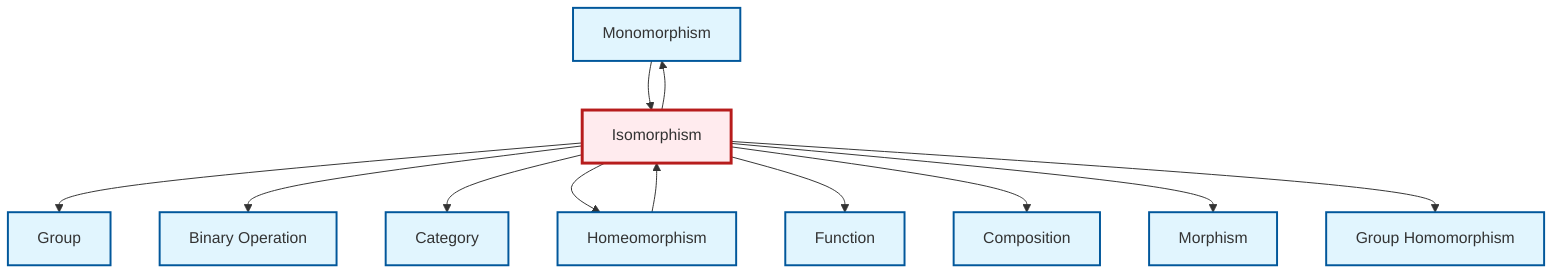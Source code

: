 graph TD
    classDef definition fill:#e1f5fe,stroke:#01579b,stroke-width:2px
    classDef theorem fill:#f3e5f5,stroke:#4a148c,stroke-width:2px
    classDef axiom fill:#fff3e0,stroke:#e65100,stroke-width:2px
    classDef example fill:#e8f5e9,stroke:#1b5e20,stroke-width:2px
    classDef current fill:#ffebee,stroke:#b71c1c,stroke-width:3px
    def-group["Group"]:::definition
    def-homomorphism["Group Homomorphism"]:::definition
    def-function["Function"]:::definition
    def-category["Category"]:::definition
    def-binary-operation["Binary Operation"]:::definition
    def-monomorphism["Monomorphism"]:::definition
    def-composition["Composition"]:::definition
    def-morphism["Morphism"]:::definition
    def-isomorphism["Isomorphism"]:::definition
    def-homeomorphism["Homeomorphism"]:::definition
    def-isomorphism --> def-group
    def-isomorphism --> def-monomorphism
    def-homeomorphism --> def-isomorphism
    def-isomorphism --> def-binary-operation
    def-monomorphism --> def-isomorphism
    def-isomorphism --> def-category
    def-isomorphism --> def-homeomorphism
    def-isomorphism --> def-function
    def-isomorphism --> def-composition
    def-isomorphism --> def-morphism
    def-isomorphism --> def-homomorphism
    class def-isomorphism current